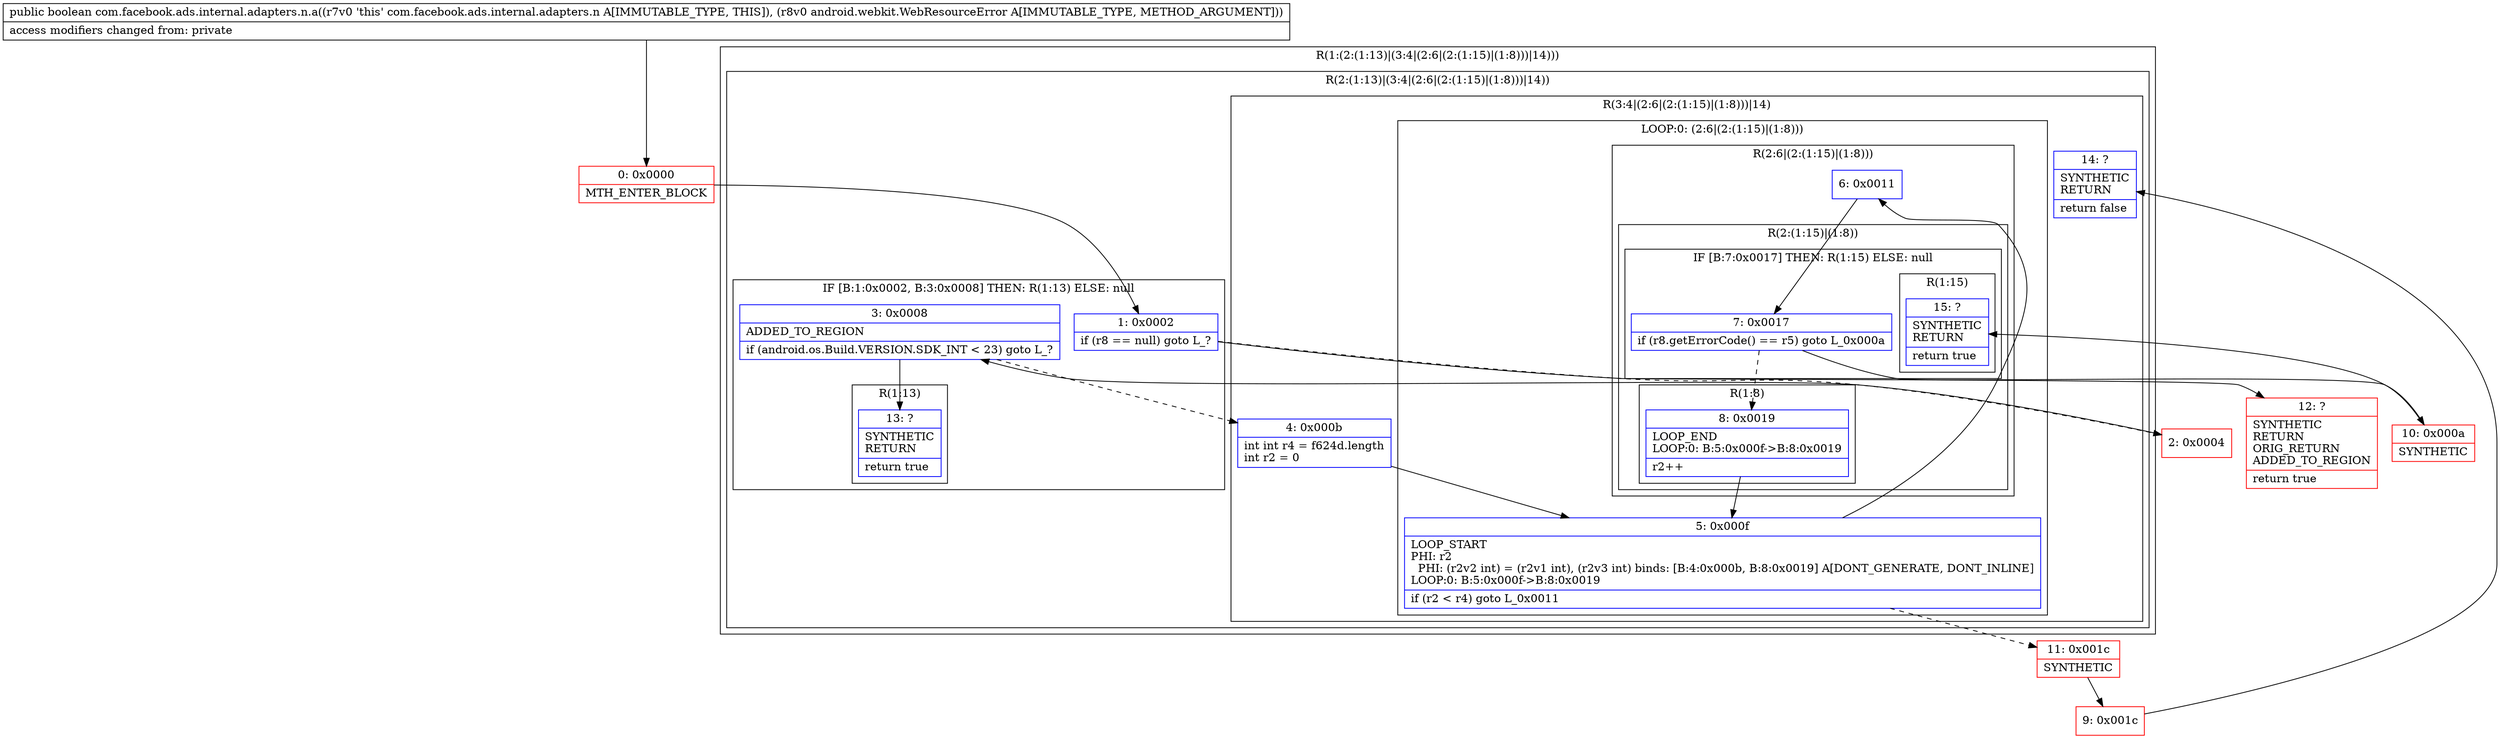digraph "CFG forcom.facebook.ads.internal.adapters.n.a(Landroid\/webkit\/WebResourceError;)Z" {
subgraph cluster_Region_1444302901 {
label = "R(1:(2:(1:13)|(3:4|(2:6|(2:(1:15)|(1:8)))|14)))";
node [shape=record,color=blue];
subgraph cluster_Region_1129442578 {
label = "R(2:(1:13)|(3:4|(2:6|(2:(1:15)|(1:8)))|14))";
node [shape=record,color=blue];
subgraph cluster_IfRegion_1670417109 {
label = "IF [B:1:0x0002, B:3:0x0008] THEN: R(1:13) ELSE: null";
node [shape=record,color=blue];
Node_1 [shape=record,label="{1\:\ 0x0002|if (r8 == null) goto L_?\l}"];
Node_3 [shape=record,label="{3\:\ 0x0008|ADDED_TO_REGION\l|if (android.os.Build.VERSION.SDK_INT \< 23) goto L_?\l}"];
subgraph cluster_Region_859124219 {
label = "R(1:13)";
node [shape=record,color=blue];
Node_13 [shape=record,label="{13\:\ ?|SYNTHETIC\lRETURN\l|return true\l}"];
}
}
subgraph cluster_Region_1507102597 {
label = "R(3:4|(2:6|(2:(1:15)|(1:8)))|14)";
node [shape=record,color=blue];
Node_4 [shape=record,label="{4\:\ 0x000b|int int r4 = f624d.length\lint r2 = 0\l}"];
subgraph cluster_LoopRegion_1464223824 {
label = "LOOP:0: (2:6|(2:(1:15)|(1:8)))";
node [shape=record,color=blue];
Node_5 [shape=record,label="{5\:\ 0x000f|LOOP_START\lPHI: r2 \l  PHI: (r2v2 int) = (r2v1 int), (r2v3 int) binds: [B:4:0x000b, B:8:0x0019] A[DONT_GENERATE, DONT_INLINE]\lLOOP:0: B:5:0x000f\-\>B:8:0x0019\l|if (r2 \< r4) goto L_0x0011\l}"];
subgraph cluster_Region_456328919 {
label = "R(2:6|(2:(1:15)|(1:8)))";
node [shape=record,color=blue];
Node_6 [shape=record,label="{6\:\ 0x0011}"];
subgraph cluster_Region_2090000710 {
label = "R(2:(1:15)|(1:8))";
node [shape=record,color=blue];
subgraph cluster_IfRegion_1714601414 {
label = "IF [B:7:0x0017] THEN: R(1:15) ELSE: null";
node [shape=record,color=blue];
Node_7 [shape=record,label="{7\:\ 0x0017|if (r8.getErrorCode() == r5) goto L_0x000a\l}"];
subgraph cluster_Region_55803288 {
label = "R(1:15)";
node [shape=record,color=blue];
Node_15 [shape=record,label="{15\:\ ?|SYNTHETIC\lRETURN\l|return true\l}"];
}
}
subgraph cluster_Region_263274672 {
label = "R(1:8)";
node [shape=record,color=blue];
Node_8 [shape=record,label="{8\:\ 0x0019|LOOP_END\lLOOP:0: B:5:0x000f\-\>B:8:0x0019\l|r2++\l}"];
}
}
}
}
Node_14 [shape=record,label="{14\:\ ?|SYNTHETIC\lRETURN\l|return false\l}"];
}
}
}
Node_0 [shape=record,color=red,label="{0\:\ 0x0000|MTH_ENTER_BLOCK\l}"];
Node_2 [shape=record,color=red,label="{2\:\ 0x0004}"];
Node_9 [shape=record,color=red,label="{9\:\ 0x001c}"];
Node_10 [shape=record,color=red,label="{10\:\ 0x000a|SYNTHETIC\l}"];
Node_11 [shape=record,color=red,label="{11\:\ 0x001c|SYNTHETIC\l}"];
Node_12 [shape=record,color=red,label="{12\:\ ?|SYNTHETIC\lRETURN\lORIG_RETURN\lADDED_TO_REGION\l|return true\l}"];
MethodNode[shape=record,label="{public boolean com.facebook.ads.internal.adapters.n.a((r7v0 'this' com.facebook.ads.internal.adapters.n A[IMMUTABLE_TYPE, THIS]), (r8v0 android.webkit.WebResourceError A[IMMUTABLE_TYPE, METHOD_ARGUMENT]))  | access modifiers changed from: private\l}"];
MethodNode -> Node_0;
Node_1 -> Node_2[style=dashed];
Node_1 -> Node_12;
Node_3 -> Node_4[style=dashed];
Node_3 -> Node_13;
Node_4 -> Node_5;
Node_5 -> Node_6;
Node_5 -> Node_11[style=dashed];
Node_6 -> Node_7;
Node_7 -> Node_8[style=dashed];
Node_7 -> Node_10;
Node_8 -> Node_5;
Node_0 -> Node_1;
Node_2 -> Node_3;
Node_9 -> Node_14;
Node_10 -> Node_15;
Node_11 -> Node_9;
}

